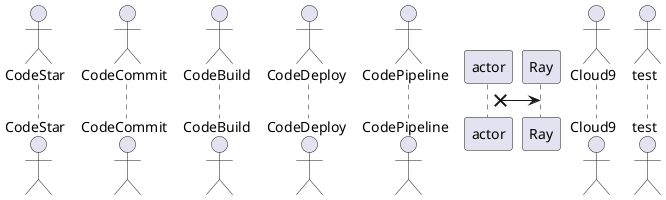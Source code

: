 @startuml


actor CodeStar
/'コードを数分以内にリリース →他の開発者とコラボレート
'/
actor CodeCommit
/'pribvate な Git レポジトリなどを保存する場所 '/
actor CodeBuild
/'コードのコンパイル、テストを行って、built してパッケージにしてくれる'/
actor CodeDeploy
/'アプリのデプロイ自動化。
Lambda と オンプレミスとで、二つのインスタンスをデプロイしたり'/
actor CodePipeline
/'リリースの自動化とか'/
actor X-Ray
/'サービスやアプリのデバッグ、分析'/
actor Cloud9
/'IDE
Webブラウザさえあれば、コードを書ける
'/
actor test
/''/
@enduml

